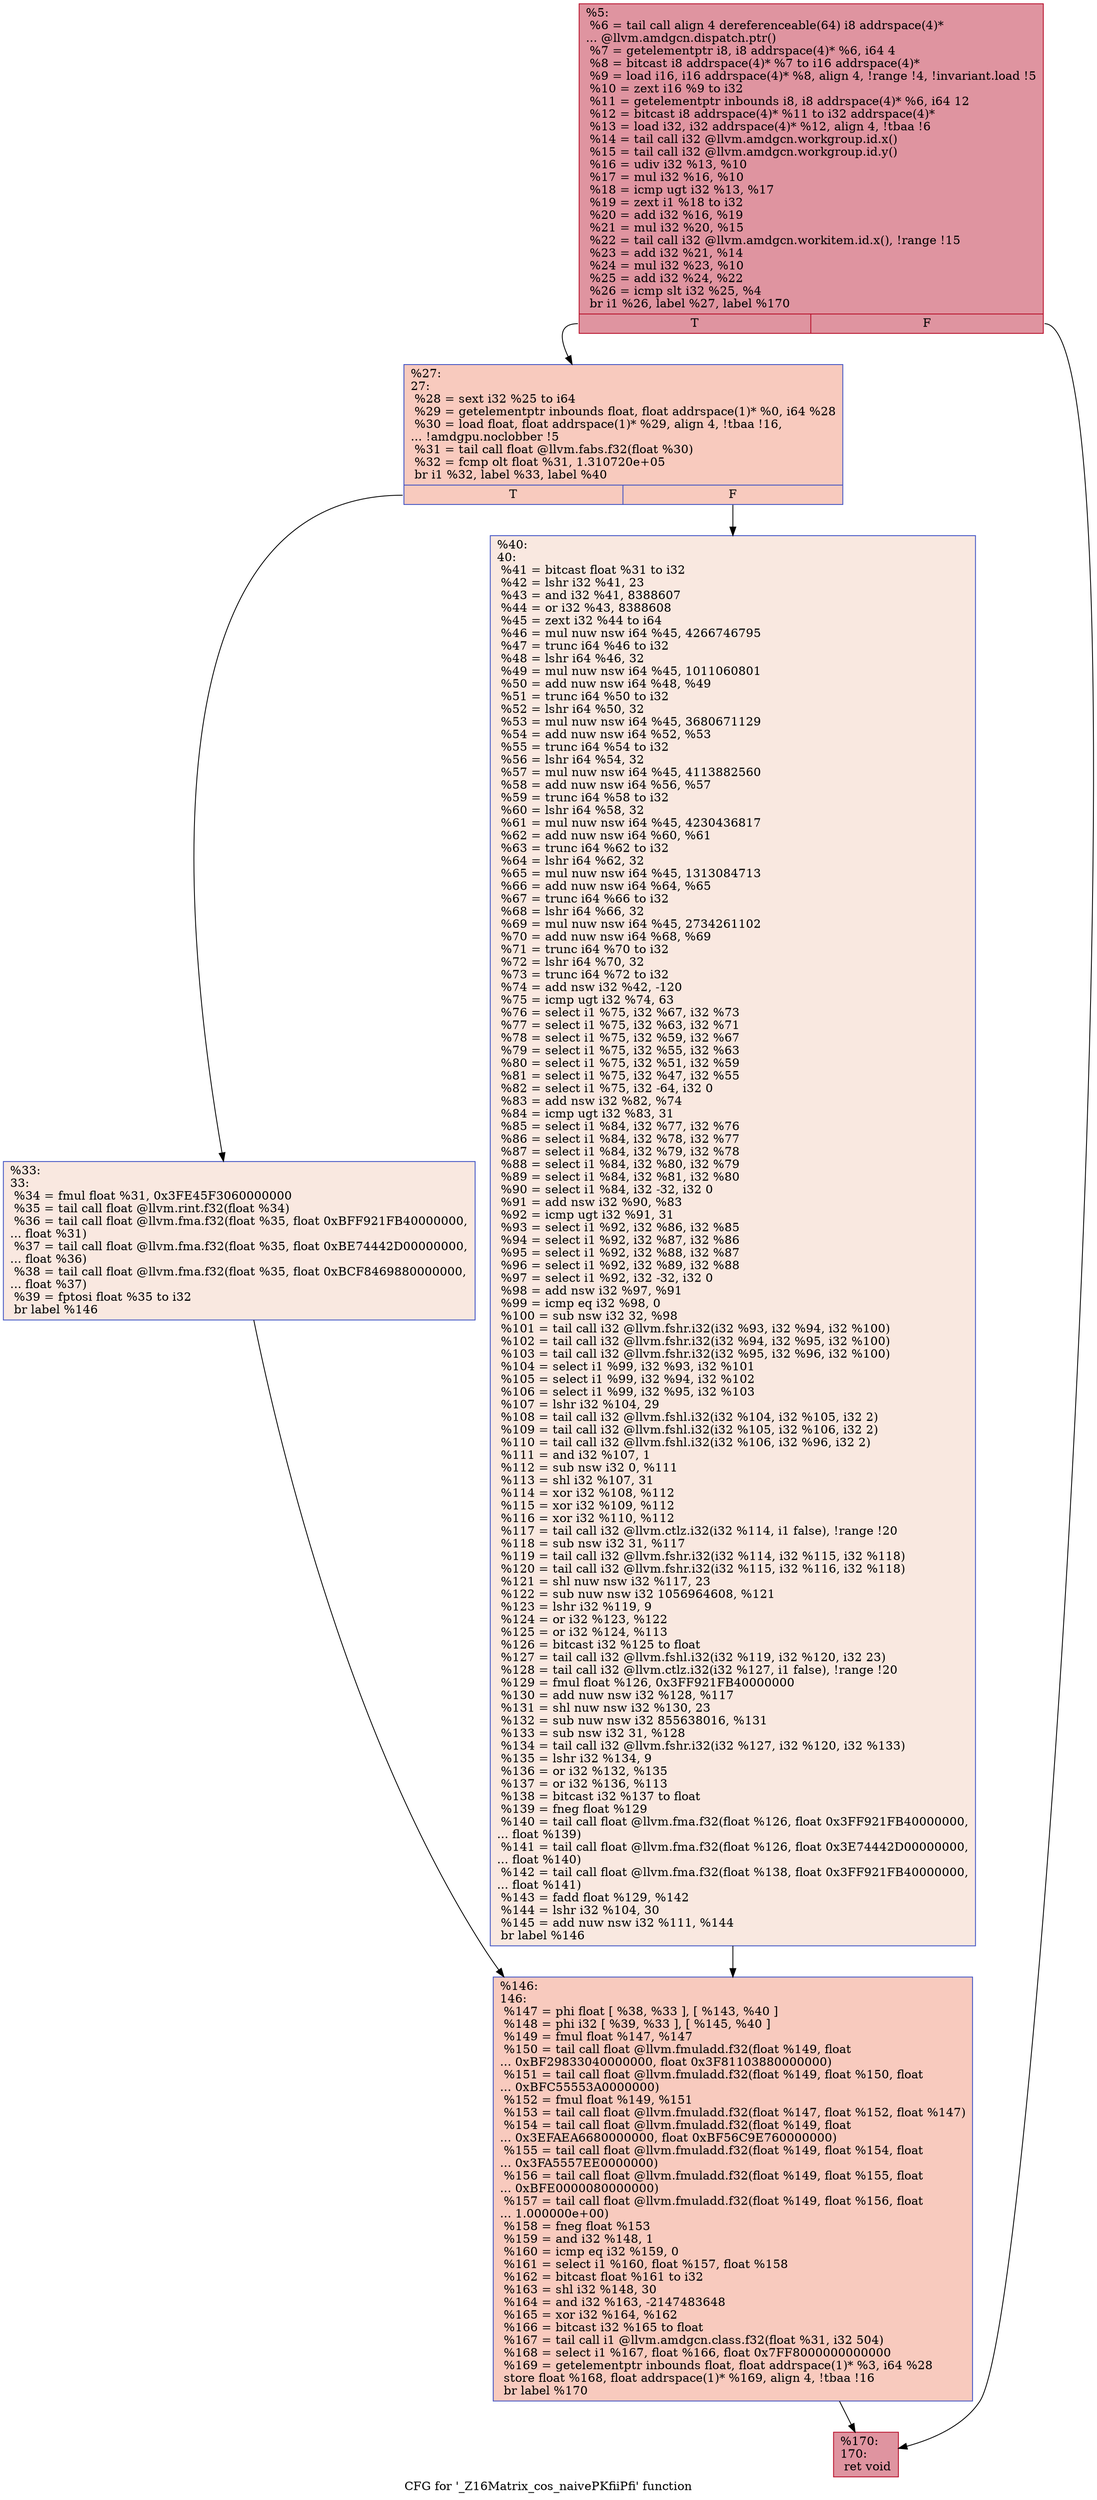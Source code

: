 digraph "CFG for '_Z16Matrix_cos_naivePKfiiPfi' function" {
	label="CFG for '_Z16Matrix_cos_naivePKfiiPfi' function";

	Node0x4e80120 [shape=record,color="#b70d28ff", style=filled, fillcolor="#b70d2870",label="{%5:\l  %6 = tail call align 4 dereferenceable(64) i8 addrspace(4)*\l... @llvm.amdgcn.dispatch.ptr()\l  %7 = getelementptr i8, i8 addrspace(4)* %6, i64 4\l  %8 = bitcast i8 addrspace(4)* %7 to i16 addrspace(4)*\l  %9 = load i16, i16 addrspace(4)* %8, align 4, !range !4, !invariant.load !5\l  %10 = zext i16 %9 to i32\l  %11 = getelementptr inbounds i8, i8 addrspace(4)* %6, i64 12\l  %12 = bitcast i8 addrspace(4)* %11 to i32 addrspace(4)*\l  %13 = load i32, i32 addrspace(4)* %12, align 4, !tbaa !6\l  %14 = tail call i32 @llvm.amdgcn.workgroup.id.x()\l  %15 = tail call i32 @llvm.amdgcn.workgroup.id.y()\l  %16 = udiv i32 %13, %10\l  %17 = mul i32 %16, %10\l  %18 = icmp ugt i32 %13, %17\l  %19 = zext i1 %18 to i32\l  %20 = add i32 %16, %19\l  %21 = mul i32 %20, %15\l  %22 = tail call i32 @llvm.amdgcn.workitem.id.x(), !range !15\l  %23 = add i32 %21, %14\l  %24 = mul i32 %23, %10\l  %25 = add i32 %24, %22\l  %26 = icmp slt i32 %25, %4\l  br i1 %26, label %27, label %170\l|{<s0>T|<s1>F}}"];
	Node0x4e80120:s0 -> Node0x4e82930;
	Node0x4e80120:s1 -> Node0x4e829c0;
	Node0x4e82930 [shape=record,color="#3d50c3ff", style=filled, fillcolor="#ef886b70",label="{%27:\l27:                                               \l  %28 = sext i32 %25 to i64\l  %29 = getelementptr inbounds float, float addrspace(1)* %0, i64 %28\l  %30 = load float, float addrspace(1)* %29, align 4, !tbaa !16,\l... !amdgpu.noclobber !5\l  %31 = tail call float @llvm.fabs.f32(float %30)\l  %32 = fcmp olt float %31, 1.310720e+05\l  br i1 %32, label %33, label %40\l|{<s0>T|<s1>F}}"];
	Node0x4e82930:s0 -> Node0x4e82010;
	Node0x4e82930:s1 -> Node0x4e820a0;
	Node0x4e82010 [shape=record,color="#3d50c3ff", style=filled, fillcolor="#f1ccb870",label="{%33:\l33:                                               \l  %34 = fmul float %31, 0x3FE45F3060000000\l  %35 = tail call float @llvm.rint.f32(float %34)\l  %36 = tail call float @llvm.fma.f32(float %35, float 0xBFF921FB40000000,\l... float %31)\l  %37 = tail call float @llvm.fma.f32(float %35, float 0xBE74442D00000000,\l... float %36)\l  %38 = tail call float @llvm.fma.f32(float %35, float 0xBCF8469880000000,\l... float %37)\l  %39 = fptosi float %35 to i32\l  br label %146\l}"];
	Node0x4e82010 -> Node0x4e84c80;
	Node0x4e820a0 [shape=record,color="#3d50c3ff", style=filled, fillcolor="#f1ccb870",label="{%40:\l40:                                               \l  %41 = bitcast float %31 to i32\l  %42 = lshr i32 %41, 23\l  %43 = and i32 %41, 8388607\l  %44 = or i32 %43, 8388608\l  %45 = zext i32 %44 to i64\l  %46 = mul nuw nsw i64 %45, 4266746795\l  %47 = trunc i64 %46 to i32\l  %48 = lshr i64 %46, 32\l  %49 = mul nuw nsw i64 %45, 1011060801\l  %50 = add nuw nsw i64 %48, %49\l  %51 = trunc i64 %50 to i32\l  %52 = lshr i64 %50, 32\l  %53 = mul nuw nsw i64 %45, 3680671129\l  %54 = add nuw nsw i64 %52, %53\l  %55 = trunc i64 %54 to i32\l  %56 = lshr i64 %54, 32\l  %57 = mul nuw nsw i64 %45, 4113882560\l  %58 = add nuw nsw i64 %56, %57\l  %59 = trunc i64 %58 to i32\l  %60 = lshr i64 %58, 32\l  %61 = mul nuw nsw i64 %45, 4230436817\l  %62 = add nuw nsw i64 %60, %61\l  %63 = trunc i64 %62 to i32\l  %64 = lshr i64 %62, 32\l  %65 = mul nuw nsw i64 %45, 1313084713\l  %66 = add nuw nsw i64 %64, %65\l  %67 = trunc i64 %66 to i32\l  %68 = lshr i64 %66, 32\l  %69 = mul nuw nsw i64 %45, 2734261102\l  %70 = add nuw nsw i64 %68, %69\l  %71 = trunc i64 %70 to i32\l  %72 = lshr i64 %70, 32\l  %73 = trunc i64 %72 to i32\l  %74 = add nsw i32 %42, -120\l  %75 = icmp ugt i32 %74, 63\l  %76 = select i1 %75, i32 %67, i32 %73\l  %77 = select i1 %75, i32 %63, i32 %71\l  %78 = select i1 %75, i32 %59, i32 %67\l  %79 = select i1 %75, i32 %55, i32 %63\l  %80 = select i1 %75, i32 %51, i32 %59\l  %81 = select i1 %75, i32 %47, i32 %55\l  %82 = select i1 %75, i32 -64, i32 0\l  %83 = add nsw i32 %82, %74\l  %84 = icmp ugt i32 %83, 31\l  %85 = select i1 %84, i32 %77, i32 %76\l  %86 = select i1 %84, i32 %78, i32 %77\l  %87 = select i1 %84, i32 %79, i32 %78\l  %88 = select i1 %84, i32 %80, i32 %79\l  %89 = select i1 %84, i32 %81, i32 %80\l  %90 = select i1 %84, i32 -32, i32 0\l  %91 = add nsw i32 %90, %83\l  %92 = icmp ugt i32 %91, 31\l  %93 = select i1 %92, i32 %86, i32 %85\l  %94 = select i1 %92, i32 %87, i32 %86\l  %95 = select i1 %92, i32 %88, i32 %87\l  %96 = select i1 %92, i32 %89, i32 %88\l  %97 = select i1 %92, i32 -32, i32 0\l  %98 = add nsw i32 %97, %91\l  %99 = icmp eq i32 %98, 0\l  %100 = sub nsw i32 32, %98\l  %101 = tail call i32 @llvm.fshr.i32(i32 %93, i32 %94, i32 %100)\l  %102 = tail call i32 @llvm.fshr.i32(i32 %94, i32 %95, i32 %100)\l  %103 = tail call i32 @llvm.fshr.i32(i32 %95, i32 %96, i32 %100)\l  %104 = select i1 %99, i32 %93, i32 %101\l  %105 = select i1 %99, i32 %94, i32 %102\l  %106 = select i1 %99, i32 %95, i32 %103\l  %107 = lshr i32 %104, 29\l  %108 = tail call i32 @llvm.fshl.i32(i32 %104, i32 %105, i32 2)\l  %109 = tail call i32 @llvm.fshl.i32(i32 %105, i32 %106, i32 2)\l  %110 = tail call i32 @llvm.fshl.i32(i32 %106, i32 %96, i32 2)\l  %111 = and i32 %107, 1\l  %112 = sub nsw i32 0, %111\l  %113 = shl i32 %107, 31\l  %114 = xor i32 %108, %112\l  %115 = xor i32 %109, %112\l  %116 = xor i32 %110, %112\l  %117 = tail call i32 @llvm.ctlz.i32(i32 %114, i1 false), !range !20\l  %118 = sub nsw i32 31, %117\l  %119 = tail call i32 @llvm.fshr.i32(i32 %114, i32 %115, i32 %118)\l  %120 = tail call i32 @llvm.fshr.i32(i32 %115, i32 %116, i32 %118)\l  %121 = shl nuw nsw i32 %117, 23\l  %122 = sub nuw nsw i32 1056964608, %121\l  %123 = lshr i32 %119, 9\l  %124 = or i32 %123, %122\l  %125 = or i32 %124, %113\l  %126 = bitcast i32 %125 to float\l  %127 = tail call i32 @llvm.fshl.i32(i32 %119, i32 %120, i32 23)\l  %128 = tail call i32 @llvm.ctlz.i32(i32 %127, i1 false), !range !20\l  %129 = fmul float %126, 0x3FF921FB40000000\l  %130 = add nuw nsw i32 %128, %117\l  %131 = shl nuw nsw i32 %130, 23\l  %132 = sub nuw nsw i32 855638016, %131\l  %133 = sub nsw i32 31, %128\l  %134 = tail call i32 @llvm.fshr.i32(i32 %127, i32 %120, i32 %133)\l  %135 = lshr i32 %134, 9\l  %136 = or i32 %132, %135\l  %137 = or i32 %136, %113\l  %138 = bitcast i32 %137 to float\l  %139 = fneg float %129\l  %140 = tail call float @llvm.fma.f32(float %126, float 0x3FF921FB40000000,\l... float %139)\l  %141 = tail call float @llvm.fma.f32(float %126, float 0x3E74442D00000000,\l... float %140)\l  %142 = tail call float @llvm.fma.f32(float %138, float 0x3FF921FB40000000,\l... float %141)\l  %143 = fadd float %129, %142\l  %144 = lshr i32 %104, 30\l  %145 = add nuw nsw i32 %111, %144\l  br label %146\l}"];
	Node0x4e820a0 -> Node0x4e84c80;
	Node0x4e84c80 [shape=record,color="#3d50c3ff", style=filled, fillcolor="#ef886b70",label="{%146:\l146:                                              \l  %147 = phi float [ %38, %33 ], [ %143, %40 ]\l  %148 = phi i32 [ %39, %33 ], [ %145, %40 ]\l  %149 = fmul float %147, %147\l  %150 = tail call float @llvm.fmuladd.f32(float %149, float\l... 0xBF29833040000000, float 0x3F81103880000000)\l  %151 = tail call float @llvm.fmuladd.f32(float %149, float %150, float\l... 0xBFC55553A0000000)\l  %152 = fmul float %149, %151\l  %153 = tail call float @llvm.fmuladd.f32(float %147, float %152, float %147)\l  %154 = tail call float @llvm.fmuladd.f32(float %149, float\l... 0x3EFAEA6680000000, float 0xBF56C9E760000000)\l  %155 = tail call float @llvm.fmuladd.f32(float %149, float %154, float\l... 0x3FA5557EE0000000)\l  %156 = tail call float @llvm.fmuladd.f32(float %149, float %155, float\l... 0xBFE0000080000000)\l  %157 = tail call float @llvm.fmuladd.f32(float %149, float %156, float\l... 1.000000e+00)\l  %158 = fneg float %153\l  %159 = and i32 %148, 1\l  %160 = icmp eq i32 %159, 0\l  %161 = select i1 %160, float %157, float %158\l  %162 = bitcast float %161 to i32\l  %163 = shl i32 %148, 30\l  %164 = and i32 %163, -2147483648\l  %165 = xor i32 %164, %162\l  %166 = bitcast i32 %165 to float\l  %167 = tail call i1 @llvm.amdgcn.class.f32(float %31, i32 504)\l  %168 = select i1 %167, float %166, float 0x7FF8000000000000\l  %169 = getelementptr inbounds float, float addrspace(1)* %3, i64 %28\l  store float %168, float addrspace(1)* %169, align 4, !tbaa !16\l  br label %170\l}"];
	Node0x4e84c80 -> Node0x4e829c0;
	Node0x4e829c0 [shape=record,color="#b70d28ff", style=filled, fillcolor="#b70d2870",label="{%170:\l170:                                              \l  ret void\l}"];
}
